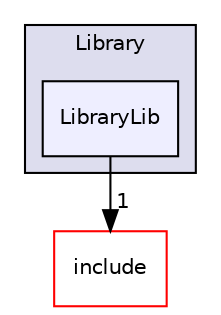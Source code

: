 digraph "c++/3rdParty/plog/samples/Library/LibraryLib" {
  bgcolor=transparent;
  compound=true
  node [ fontsize="10", fontname="Helvetica"];
  edge [ labelfontsize="10", labelfontname="Helvetica"];
  subgraph clusterdir_698b514b0eace82eae2b0bb44c5c1b66 {
    graph [ bgcolor="#ddddee", pencolor="black", label="Library" fontname="Helvetica", fontsize="10", URL="dir_698b514b0eace82eae2b0bb44c5c1b66.html"]
  dir_025b03f5b15b6514a2792df00afdfbb9 [shape=box, label="LibraryLib", style="filled", fillcolor="#eeeeff", pencolor="black", URL="dir_025b03f5b15b6514a2792df00afdfbb9.html"];
  }
  dir_05ea78ffc4ddc4f6d9a6448a24f50fa8 [shape=box label="include" color="red" URL="dir_05ea78ffc4ddc4f6d9a6448a24f50fa8.html"];
  dir_025b03f5b15b6514a2792df00afdfbb9->dir_05ea78ffc4ddc4f6d9a6448a24f50fa8 [headlabel="1", labeldistance=1.5 headhref="dir_000039_000027.html"];
}
